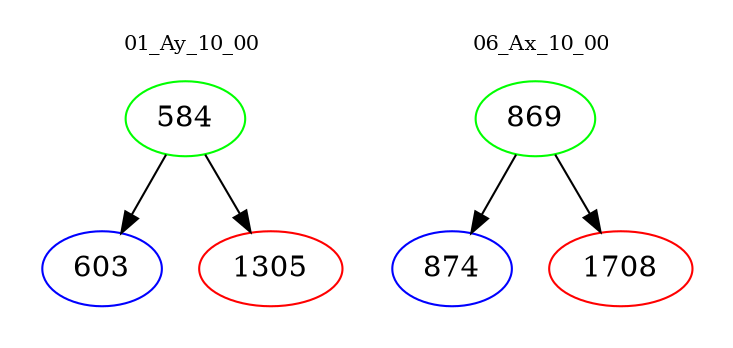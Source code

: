 digraph{
subgraph cluster_0 {
color = white
label = "01_Ay_10_00";
fontsize=10;
T0_584 [label="584", color="green"]
T0_584 -> T0_603 [color="black"]
T0_603 [label="603", color="blue"]
T0_584 -> T0_1305 [color="black"]
T0_1305 [label="1305", color="red"]
}
subgraph cluster_1 {
color = white
label = "06_Ax_10_00";
fontsize=10;
T1_869 [label="869", color="green"]
T1_869 -> T1_874 [color="black"]
T1_874 [label="874", color="blue"]
T1_869 -> T1_1708 [color="black"]
T1_1708 [label="1708", color="red"]
}
}
